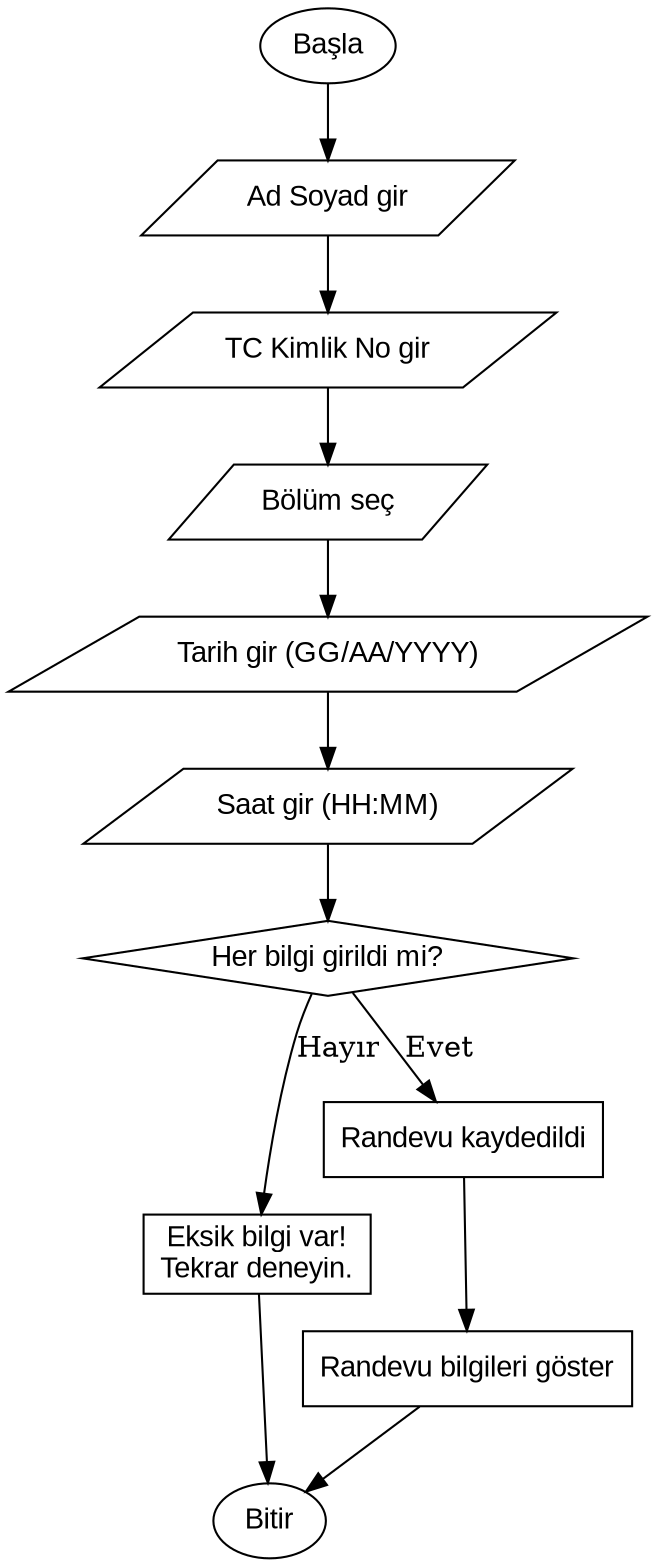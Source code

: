 digraph RandevuSistemi {
    rankdir=TB;
    node [shape=box, fontname="Arial"];

    Start [label="Başla", shape=oval];
    InputName [label="Ad Soyad gir", shape=parallelogram];
    InputTC [label="TC Kimlik No gir", shape=parallelogram];
    InputBolum [label="Bölüm seç", shape=parallelogram];
    InputDate [label="Tarih gir (GG/AA/YYYY)", shape=parallelogram];
    InputTime [label="Saat gir (HH:MM)", shape=parallelogram];
    CheckEmpty [label="Her bilgi girildi mi?", shape=diamond];
    Error [label="Eksik bilgi var!\nTekrar deneyin.", shape=box];
    Save [label="Randevu kaydedildi", shape=box];
    ShowInfo [label="Randevu bilgileri göster", shape=box];
    End [label="Bitir", shape=oval];

    Start -> InputName -> InputTC -> InputBolum -> InputDate -> InputTime;
    InputTime -> CheckEmpty;
    CheckEmpty -> Error [label="Hayır"];
    Error -> End;
    CheckEmpty -> Save [label="Evet"];
    Save -> ShowInfo -> End;
}
